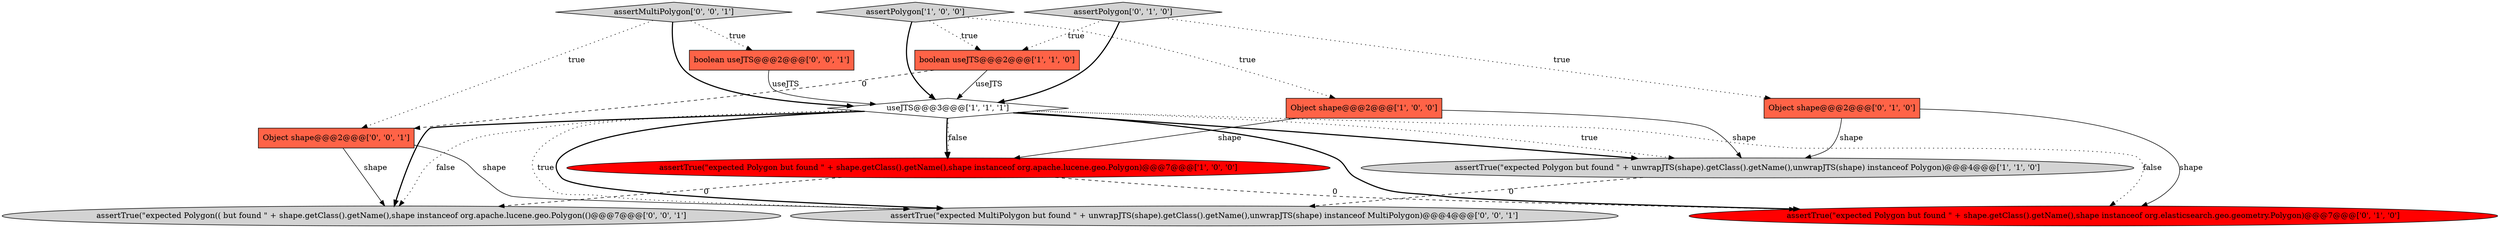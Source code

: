 digraph {
1 [style = filled, label = "assertTrue(\"expected Polygon but found \" + shape.getClass().getName(),shape instanceof org.apache.lucene.geo.Polygon)@@@7@@@['1', '0', '0']", fillcolor = red, shape = ellipse image = "AAA1AAABBB1BBB"];
4 [style = filled, label = "Object shape@@@2@@@['1', '0', '0']", fillcolor = tomato, shape = box image = "AAA0AAABBB1BBB"];
7 [style = filled, label = "assertTrue(\"expected Polygon but found \" + shape.getClass().getName(),shape instanceof org.elasticsearch.geo.geometry.Polygon)@@@7@@@['0', '1', '0']", fillcolor = red, shape = ellipse image = "AAA1AAABBB2BBB"];
2 [style = filled, label = "assertTrue(\"expected Polygon but found \" + unwrapJTS(shape).getClass().getName(),unwrapJTS(shape) instanceof Polygon)@@@4@@@['1', '1', '0']", fillcolor = lightgray, shape = ellipse image = "AAA0AAABBB1BBB"];
5 [style = filled, label = "boolean useJTS@@@2@@@['1', '1', '0']", fillcolor = tomato, shape = box image = "AAA0AAABBB1BBB"];
8 [style = filled, label = "assertPolygon['0', '1', '0']", fillcolor = lightgray, shape = diamond image = "AAA0AAABBB2BBB"];
3 [style = filled, label = "assertPolygon['1', '0', '0']", fillcolor = lightgray, shape = diamond image = "AAA0AAABBB1BBB"];
11 [style = filled, label = "assertTrue(\"expected MultiPolygon but found \" + unwrapJTS(shape).getClass().getName(),unwrapJTS(shape) instanceof MultiPolygon)@@@4@@@['0', '0', '1']", fillcolor = lightgray, shape = ellipse image = "AAA0AAABBB3BBB"];
12 [style = filled, label = "Object shape@@@2@@@['0', '0', '1']", fillcolor = tomato, shape = box image = "AAA0AAABBB3BBB"];
13 [style = filled, label = "assertMultiPolygon['0', '0', '1']", fillcolor = lightgray, shape = diamond image = "AAA0AAABBB3BBB"];
0 [style = filled, label = "useJTS@@@3@@@['1', '1', '1']", fillcolor = white, shape = diamond image = "AAA0AAABBB1BBB"];
10 [style = filled, label = "assertTrue(\"expected Polygon(( but found \" + shape.getClass().getName(),shape instanceof org.apache.lucene.geo.Polygon(()@@@7@@@['0', '0', '1']", fillcolor = lightgray, shape = ellipse image = "AAA0AAABBB3BBB"];
9 [style = filled, label = "boolean useJTS@@@2@@@['0', '0', '1']", fillcolor = tomato, shape = box image = "AAA0AAABBB3BBB"];
6 [style = filled, label = "Object shape@@@2@@@['0', '1', '0']", fillcolor = tomato, shape = box image = "AAA0AAABBB2BBB"];
5->12 [style = dashed, label="0"];
13->12 [style = dotted, label="true"];
0->2 [style = bold, label=""];
12->11 [style = solid, label="shape"];
3->4 [style = dotted, label="true"];
0->11 [style = bold, label=""];
5->0 [style = solid, label="useJTS"];
1->10 [style = dashed, label="0"];
0->1 [style = dotted, label="false"];
3->0 [style = bold, label=""];
0->7 [style = bold, label=""];
4->1 [style = solid, label="shape"];
8->0 [style = bold, label=""];
0->10 [style = bold, label=""];
6->2 [style = solid, label="shape"];
3->5 [style = dotted, label="true"];
6->7 [style = solid, label="shape"];
8->6 [style = dotted, label="true"];
13->9 [style = dotted, label="true"];
4->2 [style = solid, label="shape"];
8->5 [style = dotted, label="true"];
0->1 [style = bold, label=""];
0->7 [style = dotted, label="false"];
2->11 [style = dashed, label="0"];
0->2 [style = dotted, label="true"];
1->7 [style = dashed, label="0"];
12->10 [style = solid, label="shape"];
0->11 [style = dotted, label="true"];
13->0 [style = bold, label=""];
9->0 [style = solid, label="useJTS"];
0->10 [style = dotted, label="false"];
}
